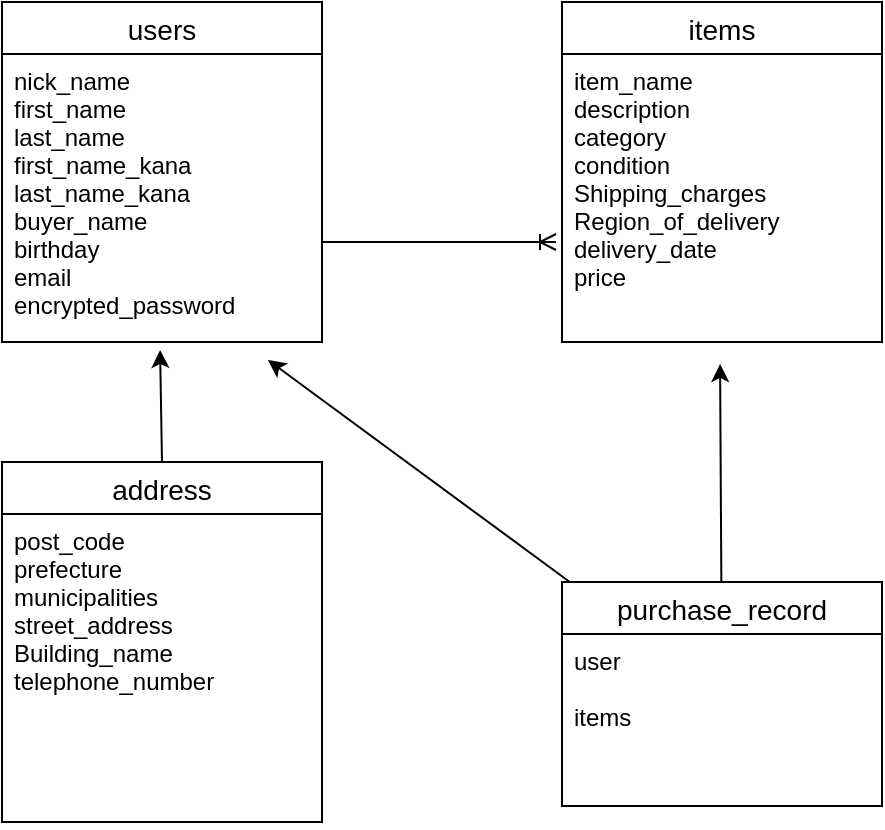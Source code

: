 <mxfile>
    <diagram id="fpxAPIOvQb4pmn8ET62w" name="ページ1">
        <mxGraphModel dx="633" dy="647" grid="1" gridSize="10" guides="1" tooltips="1" connect="1" arrows="1" fold="1" page="1" pageScale="1" pageWidth="827" pageHeight="1169" math="0" shadow="0">
            <root>
                <mxCell id="0"/>
                <mxCell id="1" parent="0"/>
                <mxCell id="2" value="users" style="swimlane;fontStyle=0;childLayout=stackLayout;horizontal=1;startSize=26;horizontalStack=0;resizeParent=1;resizeParentMax=0;resizeLast=0;collapsible=1;marginBottom=0;align=center;fontSize=14;" parent="1" vertex="1">
                    <mxGeometry x="40" y="110" width="160" height="170" as="geometry"/>
                </mxCell>
                <mxCell id="3" value="nick_name&#10;first_name&#10;last_name&#10;first_name_kana&#10;last_name_kana&#10;buyer_name&#10;birthday&#10;email&#10;encrypted_password" style="text;strokeColor=none;fillColor=none;spacingLeft=4;spacingRight=4;overflow=hidden;rotatable=0;points=[[0,0.5],[1,0.5]];portConstraint=eastwest;fontSize=12;" parent="2" vertex="1">
                    <mxGeometry y="26" width="160" height="144" as="geometry"/>
                </mxCell>
                <mxCell id="6" value="items" style="swimlane;fontStyle=0;childLayout=stackLayout;horizontal=1;startSize=26;horizontalStack=0;resizeParent=1;resizeParentMax=0;resizeLast=0;collapsible=1;marginBottom=0;align=center;fontSize=14;" parent="1" vertex="1">
                    <mxGeometry x="320" y="110" width="160" height="170" as="geometry"/>
                </mxCell>
                <mxCell id="7" value="item_name&#10;description&#10;category&#10;condition&#10;Shipping_charges&#10;Region_of_delivery&#10;delivery_date&#10;price" style="text;strokeColor=none;fillColor=none;spacingLeft=4;spacingRight=4;overflow=hidden;rotatable=0;points=[[0,0.5],[1,0.5]];portConstraint=eastwest;fontSize=12;" parent="6" vertex="1">
                    <mxGeometry y="26" width="160" height="144" as="geometry"/>
                </mxCell>
                <mxCell id="35" style="html=1;entryX=0.494;entryY=1;entryDx=0;entryDy=0;entryPerimeter=0;endArrow=classic;endFill=1;exitX=0.5;exitY=0;exitDx=0;exitDy=0;" parent="1" source="10" edge="1">
                    <mxGeometry relative="1" as="geometry">
                        <mxPoint x="119" y="320" as="sourcePoint"/>
                        <mxPoint x="119.04" y="284" as="targetPoint"/>
                    </mxGeometry>
                </mxCell>
                <mxCell id="10" value="address" style="swimlane;fontStyle=0;childLayout=stackLayout;horizontal=1;startSize=26;horizontalStack=0;resizeParent=1;resizeParentMax=0;resizeLast=0;collapsible=1;marginBottom=0;align=center;fontSize=14;" parent="1" vertex="1">
                    <mxGeometry x="40" y="340" width="160" height="180" as="geometry"/>
                </mxCell>
                <mxCell id="12" value="post_code&#10;prefecture&#10;municipalities&#10;street_address&#10;Building_name&#10;telephone_number" style="text;strokeColor=none;fillColor=none;spacingLeft=4;spacingRight=4;overflow=hidden;rotatable=0;points=[[0,0.5],[1,0.5]];portConstraint=eastwest;fontSize=12;" parent="10" vertex="1">
                    <mxGeometry y="26" width="160" height="154" as="geometry"/>
                </mxCell>
                <mxCell id="38" style="edgeStyle=none;html=1;entryX=0.831;entryY=1.053;entryDx=0;entryDy=0;entryPerimeter=0;endArrow=classic;endFill=1;" parent="1" source="14" edge="1">
                    <mxGeometry relative="1" as="geometry">
                        <mxPoint x="172.96" y="288.982" as="targetPoint"/>
                    </mxGeometry>
                </mxCell>
                <mxCell id="39" style="edgeStyle=none;html=1;endArrow=classic;endFill=1;entryX=0.494;entryY=1.034;entryDx=0;entryDy=0;entryPerimeter=0;" parent="1" source="14" edge="1">
                    <mxGeometry relative="1" as="geometry">
                        <mxPoint x="399.04" y="290.992" as="targetPoint"/>
                    </mxGeometry>
                </mxCell>
                <mxCell id="14" value="purchase_record" style="swimlane;fontStyle=0;childLayout=stackLayout;horizontal=1;startSize=26;horizontalStack=0;resizeParent=1;resizeParentMax=0;resizeLast=0;collapsible=1;marginBottom=0;align=center;fontSize=14;" parent="1" vertex="1">
                    <mxGeometry x="320" y="400" width="160" height="112" as="geometry"/>
                </mxCell>
                <mxCell id="17" value="user&#10;&#10;items" style="text;strokeColor=none;fillColor=none;spacingLeft=4;spacingRight=4;overflow=hidden;rotatable=0;points=[[0,0.5],[1,0.5]];portConstraint=eastwest;fontSize=12;" parent="14" vertex="1">
                    <mxGeometry y="26" width="160" height="86" as="geometry"/>
                </mxCell>
                <mxCell id="34" style="edgeStyle=none;html=1;endArrow=ERoneToMany;endFill=0;exitX=1;exitY=0.653;exitDx=0;exitDy=0;exitPerimeter=0;" parent="1" source="3" edge="1">
                    <mxGeometry relative="1" as="geometry">
                        <mxPoint x="200" y="235.375" as="sourcePoint"/>
                        <mxPoint x="317" y="230" as="targetPoint"/>
                    </mxGeometry>
                </mxCell>
            </root>
        </mxGraphModel>
    </diagram>
</mxfile>